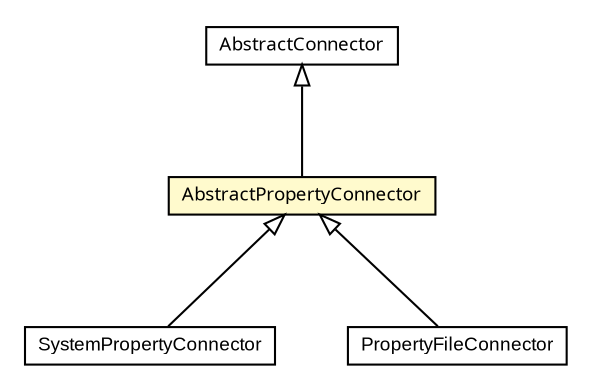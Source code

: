 #!/usr/local/bin/dot
#
# Class diagram 
# Generated by UmlGraph version 4.6 (http://www.spinellis.gr/sw/umlgraph)
#

digraph G {
	edge [fontname="arial",fontsize=10,labelfontname="arial",labelfontsize=10];
	node [fontname="arial",fontsize=10,shape=plaintext];
	// org.settings4j.connector.SystemPropertyConnector
	c1218 [label=<<table border="0" cellborder="1" cellspacing="0" cellpadding="2" port="p" href="./SystemPropertyConnector.html">
		<tr><td><table border="0" cellspacing="0" cellpadding="1">
			<tr><td> SystemPropertyConnector </td></tr>
		</table></td></tr>
		</table>>, fontname="arial", fontcolor="black", fontsize=9.0];
	// org.settings4j.connector.PropertyFileConnector
	c1219 [label=<<table border="0" cellborder="1" cellspacing="0" cellpadding="2" port="p" href="./PropertyFileConnector.html">
		<tr><td><table border="0" cellspacing="0" cellpadding="1">
			<tr><td> PropertyFileConnector </td></tr>
		</table></td></tr>
		</table>>, fontname="arial", fontcolor="black", fontsize=9.0];
	// org.settings4j.connector.AbstractPropertyConnector
	c1225 [label=<<table border="0" cellborder="1" cellspacing="0" cellpadding="2" port="p" bgcolor="lemonChiffon" href="./AbstractPropertyConnector.html">
		<tr><td><table border="0" cellspacing="0" cellpadding="1">
			<tr><td><font face="ariali"> AbstractPropertyConnector </font></td></tr>
		</table></td></tr>
		</table>>, fontname="arial", fontcolor="black", fontsize=9.0];
	// org.settings4j.connector.AbstractConnector
	c1226 [label=<<table border="0" cellborder="1" cellspacing="0" cellpadding="2" port="p" href="./AbstractConnector.html">
		<tr><td><table border="0" cellspacing="0" cellpadding="1">
			<tr><td><font face="ariali"> AbstractConnector </font></td></tr>
		</table></td></tr>
		</table>>, fontname="arial", fontcolor="black", fontsize=9.0];
	//org.settings4j.connector.SystemPropertyConnector extends org.settings4j.connector.AbstractPropertyConnector
	c1225:p -> c1218:p [dir=back,arrowtail=empty];
	//org.settings4j.connector.PropertyFileConnector extends org.settings4j.connector.AbstractPropertyConnector
	c1225:p -> c1219:p [dir=back,arrowtail=empty];
	//org.settings4j.connector.AbstractPropertyConnector extends org.settings4j.connector.AbstractConnector
	c1226:p -> c1225:p [dir=back,arrowtail=empty];
}

